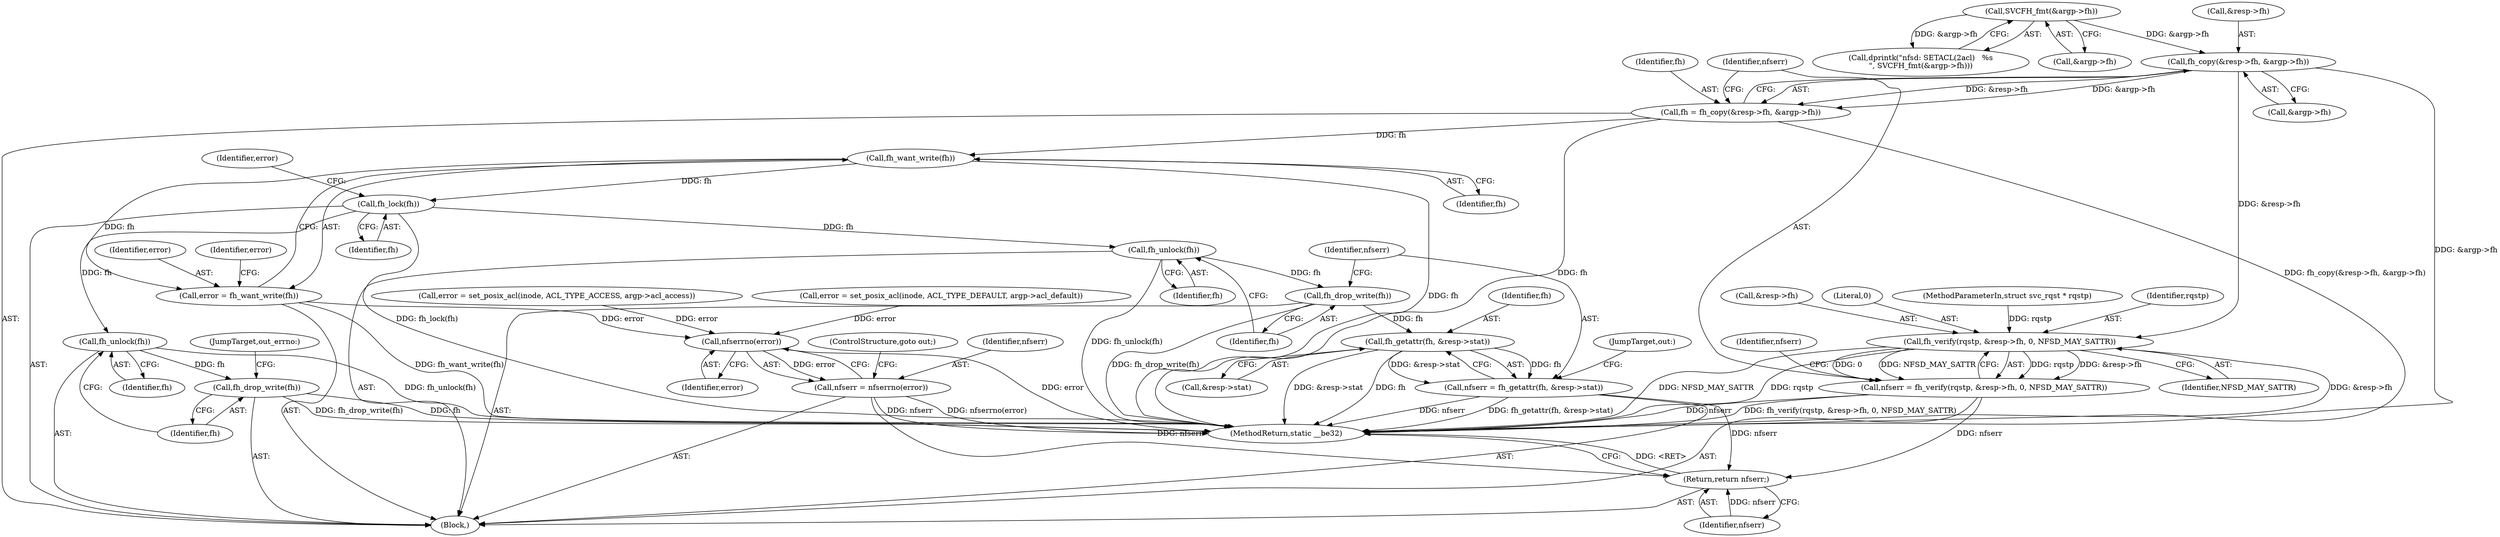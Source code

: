 digraph "0_linux_999653786df6954a31044528ac3f7a5dadca08f4@API" {
"1000122" [label="(Call,fh_copy(&resp->fh, &argp->fh))"];
"1000115" [label="(Call,SVCFH_fmt(&argp->fh))"];
"1000120" [label="(Call,fh = fh_copy(&resp->fh, &argp->fh))"];
"1000152" [label="(Call,fh_want_write(fh))"];
"1000150" [label="(Call,error = fh_want_write(fh))"];
"1000212" [label="(Call,nfserrno(error))"];
"1000210" [label="(Call,nfserr = nfserrno(error))"];
"1000202" [label="(Return,return nfserr;)"];
"1000157" [label="(Call,fh_lock(fh))"];
"1000181" [label="(Call,fh_unlock(fh))"];
"1000183" [label="(Call,fh_drop_write(fh))"];
"1000187" [label="(Call,fh_getattr(fh, &resp->stat))"];
"1000185" [label="(Call,nfserr = fh_getattr(fh, &resp->stat))"];
"1000205" [label="(Call,fh_unlock(fh))"];
"1000207" [label="(Call,fh_drop_write(fh))"];
"1000133" [label="(Call,fh_verify(rqstp, &resp->fh, 0, NFSD_MAY_SATTR))"];
"1000131" [label="(Call,nfserr = fh_verify(rqstp, &resp->fh, 0, NFSD_MAY_SATTR))"];
"1000123" [label="(Call,&resp->fh)"];
"1000131" [label="(Call,nfserr = fh_verify(rqstp, &resp->fh, 0, NFSD_MAY_SATTR))"];
"1000183" [label="(Call,fh_drop_write(fh))"];
"1000213" [label="(Identifier,error)"];
"1000159" [label="(Call,error = set_posix_acl(inode, ACL_TYPE_ACCESS, argp->acl_access))"];
"1000151" [label="(Identifier,error)"];
"1000203" [label="(Identifier,nfserr)"];
"1000102" [label="(MethodParameterIn,struct svc_rqst * rqstp)"];
"1000189" [label="(Call,&resp->stat)"];
"1000155" [label="(Identifier,error)"];
"1000120" [label="(Call,fh = fh_copy(&resp->fh, &argp->fh))"];
"1000153" [label="(Identifier,fh)"];
"1000150" [label="(Call,error = fh_want_write(fh))"];
"1000152" [label="(Call,fh_want_write(fh))"];
"1000210" [label="(Call,nfserr = nfserrno(error))"];
"1000214" [label="(ControlStructure,goto out;)"];
"1000140" [label="(Identifier,NFSD_MAY_SATTR)"];
"1000115" [label="(Call,SVCFH_fmt(&argp->fh))"];
"1000121" [label="(Identifier,fh)"];
"1000132" [label="(Identifier,nfserr)"];
"1000160" [label="(Identifier,error)"];
"1000181" [label="(Call,fh_unlock(fh))"];
"1000127" [label="(Call,&argp->fh)"];
"1000134" [label="(Identifier,rqstp)"];
"1000188" [label="(Identifier,fh)"];
"1000206" [label="(Identifier,fh)"];
"1000187" [label="(Call,fh_getattr(fh, &resp->stat))"];
"1000135" [label="(Call,&resp->fh)"];
"1000158" [label="(Identifier,fh)"];
"1000209" [label="(JumpTarget,out_errno:)"];
"1000212" [label="(Call,nfserrno(error))"];
"1000185" [label="(Call,nfserr = fh_getattr(fh, &resp->stat))"];
"1000113" [label="(Call,dprintk(\"nfsd: SETACL(2acl)   %s\n\", SVCFH_fmt(&argp->fh)))"];
"1000122" [label="(Call,fh_copy(&resp->fh, &argp->fh))"];
"1000105" [label="(Block,)"];
"1000157" [label="(Call,fh_lock(fh))"];
"1000202" [label="(Return,return nfserr;)"];
"1000139" [label="(Literal,0)"];
"1000133" [label="(Call,fh_verify(rqstp, &resp->fh, 0, NFSD_MAY_SATTR))"];
"1000170" [label="(Call,error = set_posix_acl(inode, ACL_TYPE_DEFAULT, argp->acl_default))"];
"1000211" [label="(Identifier,nfserr)"];
"1000186" [label="(Identifier,nfserr)"];
"1000215" [label="(MethodReturn,static __be32)"];
"1000205" [label="(Call,fh_unlock(fh))"];
"1000116" [label="(Call,&argp->fh)"];
"1000142" [label="(Identifier,nfserr)"];
"1000193" [label="(JumpTarget,out:)"];
"1000208" [label="(Identifier,fh)"];
"1000207" [label="(Call,fh_drop_write(fh))"];
"1000182" [label="(Identifier,fh)"];
"1000184" [label="(Identifier,fh)"];
"1000122" -> "1000120"  [label="AST: "];
"1000122" -> "1000127"  [label="CFG: "];
"1000123" -> "1000122"  [label="AST: "];
"1000127" -> "1000122"  [label="AST: "];
"1000120" -> "1000122"  [label="CFG: "];
"1000122" -> "1000215"  [label="DDG: &argp->fh"];
"1000122" -> "1000120"  [label="DDG: &resp->fh"];
"1000122" -> "1000120"  [label="DDG: &argp->fh"];
"1000115" -> "1000122"  [label="DDG: &argp->fh"];
"1000122" -> "1000133"  [label="DDG: &resp->fh"];
"1000115" -> "1000113"  [label="AST: "];
"1000115" -> "1000116"  [label="CFG: "];
"1000116" -> "1000115"  [label="AST: "];
"1000113" -> "1000115"  [label="CFG: "];
"1000115" -> "1000113"  [label="DDG: &argp->fh"];
"1000120" -> "1000105"  [label="AST: "];
"1000121" -> "1000120"  [label="AST: "];
"1000132" -> "1000120"  [label="CFG: "];
"1000120" -> "1000215"  [label="DDG: fh"];
"1000120" -> "1000215"  [label="DDG: fh_copy(&resp->fh, &argp->fh)"];
"1000120" -> "1000152"  [label="DDG: fh"];
"1000152" -> "1000150"  [label="AST: "];
"1000152" -> "1000153"  [label="CFG: "];
"1000153" -> "1000152"  [label="AST: "];
"1000150" -> "1000152"  [label="CFG: "];
"1000152" -> "1000215"  [label="DDG: fh"];
"1000152" -> "1000150"  [label="DDG: fh"];
"1000152" -> "1000157"  [label="DDG: fh"];
"1000150" -> "1000105"  [label="AST: "];
"1000151" -> "1000150"  [label="AST: "];
"1000155" -> "1000150"  [label="CFG: "];
"1000150" -> "1000215"  [label="DDG: fh_want_write(fh)"];
"1000150" -> "1000212"  [label="DDG: error"];
"1000212" -> "1000210"  [label="AST: "];
"1000212" -> "1000213"  [label="CFG: "];
"1000213" -> "1000212"  [label="AST: "];
"1000210" -> "1000212"  [label="CFG: "];
"1000212" -> "1000215"  [label="DDG: error"];
"1000212" -> "1000210"  [label="DDG: error"];
"1000159" -> "1000212"  [label="DDG: error"];
"1000170" -> "1000212"  [label="DDG: error"];
"1000210" -> "1000105"  [label="AST: "];
"1000211" -> "1000210"  [label="AST: "];
"1000214" -> "1000210"  [label="CFG: "];
"1000210" -> "1000215"  [label="DDG: nfserrno(error)"];
"1000210" -> "1000215"  [label="DDG: nfserr"];
"1000210" -> "1000202"  [label="DDG: nfserr"];
"1000202" -> "1000105"  [label="AST: "];
"1000202" -> "1000203"  [label="CFG: "];
"1000203" -> "1000202"  [label="AST: "];
"1000215" -> "1000202"  [label="CFG: "];
"1000202" -> "1000215"  [label="DDG: <RET>"];
"1000203" -> "1000202"  [label="DDG: nfserr"];
"1000185" -> "1000202"  [label="DDG: nfserr"];
"1000131" -> "1000202"  [label="DDG: nfserr"];
"1000157" -> "1000105"  [label="AST: "];
"1000157" -> "1000158"  [label="CFG: "];
"1000158" -> "1000157"  [label="AST: "];
"1000160" -> "1000157"  [label="CFG: "];
"1000157" -> "1000215"  [label="DDG: fh_lock(fh)"];
"1000157" -> "1000181"  [label="DDG: fh"];
"1000157" -> "1000205"  [label="DDG: fh"];
"1000181" -> "1000105"  [label="AST: "];
"1000181" -> "1000182"  [label="CFG: "];
"1000182" -> "1000181"  [label="AST: "];
"1000184" -> "1000181"  [label="CFG: "];
"1000181" -> "1000215"  [label="DDG: fh_unlock(fh)"];
"1000181" -> "1000183"  [label="DDG: fh"];
"1000183" -> "1000105"  [label="AST: "];
"1000183" -> "1000184"  [label="CFG: "];
"1000184" -> "1000183"  [label="AST: "];
"1000186" -> "1000183"  [label="CFG: "];
"1000183" -> "1000215"  [label="DDG: fh_drop_write(fh)"];
"1000183" -> "1000187"  [label="DDG: fh"];
"1000187" -> "1000185"  [label="AST: "];
"1000187" -> "1000189"  [label="CFG: "];
"1000188" -> "1000187"  [label="AST: "];
"1000189" -> "1000187"  [label="AST: "];
"1000185" -> "1000187"  [label="CFG: "];
"1000187" -> "1000215"  [label="DDG: &resp->stat"];
"1000187" -> "1000215"  [label="DDG: fh"];
"1000187" -> "1000185"  [label="DDG: fh"];
"1000187" -> "1000185"  [label="DDG: &resp->stat"];
"1000185" -> "1000105"  [label="AST: "];
"1000186" -> "1000185"  [label="AST: "];
"1000193" -> "1000185"  [label="CFG: "];
"1000185" -> "1000215"  [label="DDG: nfserr"];
"1000185" -> "1000215"  [label="DDG: fh_getattr(fh, &resp->stat)"];
"1000205" -> "1000105"  [label="AST: "];
"1000205" -> "1000206"  [label="CFG: "];
"1000206" -> "1000205"  [label="AST: "];
"1000208" -> "1000205"  [label="CFG: "];
"1000205" -> "1000215"  [label="DDG: fh_unlock(fh)"];
"1000205" -> "1000207"  [label="DDG: fh"];
"1000207" -> "1000105"  [label="AST: "];
"1000207" -> "1000208"  [label="CFG: "];
"1000208" -> "1000207"  [label="AST: "];
"1000209" -> "1000207"  [label="CFG: "];
"1000207" -> "1000215"  [label="DDG: fh"];
"1000207" -> "1000215"  [label="DDG: fh_drop_write(fh)"];
"1000133" -> "1000131"  [label="AST: "];
"1000133" -> "1000140"  [label="CFG: "];
"1000134" -> "1000133"  [label="AST: "];
"1000135" -> "1000133"  [label="AST: "];
"1000139" -> "1000133"  [label="AST: "];
"1000140" -> "1000133"  [label="AST: "];
"1000131" -> "1000133"  [label="CFG: "];
"1000133" -> "1000215"  [label="DDG: NFSD_MAY_SATTR"];
"1000133" -> "1000215"  [label="DDG: rqstp"];
"1000133" -> "1000215"  [label="DDG: &resp->fh"];
"1000133" -> "1000131"  [label="DDG: rqstp"];
"1000133" -> "1000131"  [label="DDG: &resp->fh"];
"1000133" -> "1000131"  [label="DDG: 0"];
"1000133" -> "1000131"  [label="DDG: NFSD_MAY_SATTR"];
"1000102" -> "1000133"  [label="DDG: rqstp"];
"1000131" -> "1000105"  [label="AST: "];
"1000132" -> "1000131"  [label="AST: "];
"1000142" -> "1000131"  [label="CFG: "];
"1000131" -> "1000215"  [label="DDG: nfserr"];
"1000131" -> "1000215"  [label="DDG: fh_verify(rqstp, &resp->fh, 0, NFSD_MAY_SATTR)"];
}
